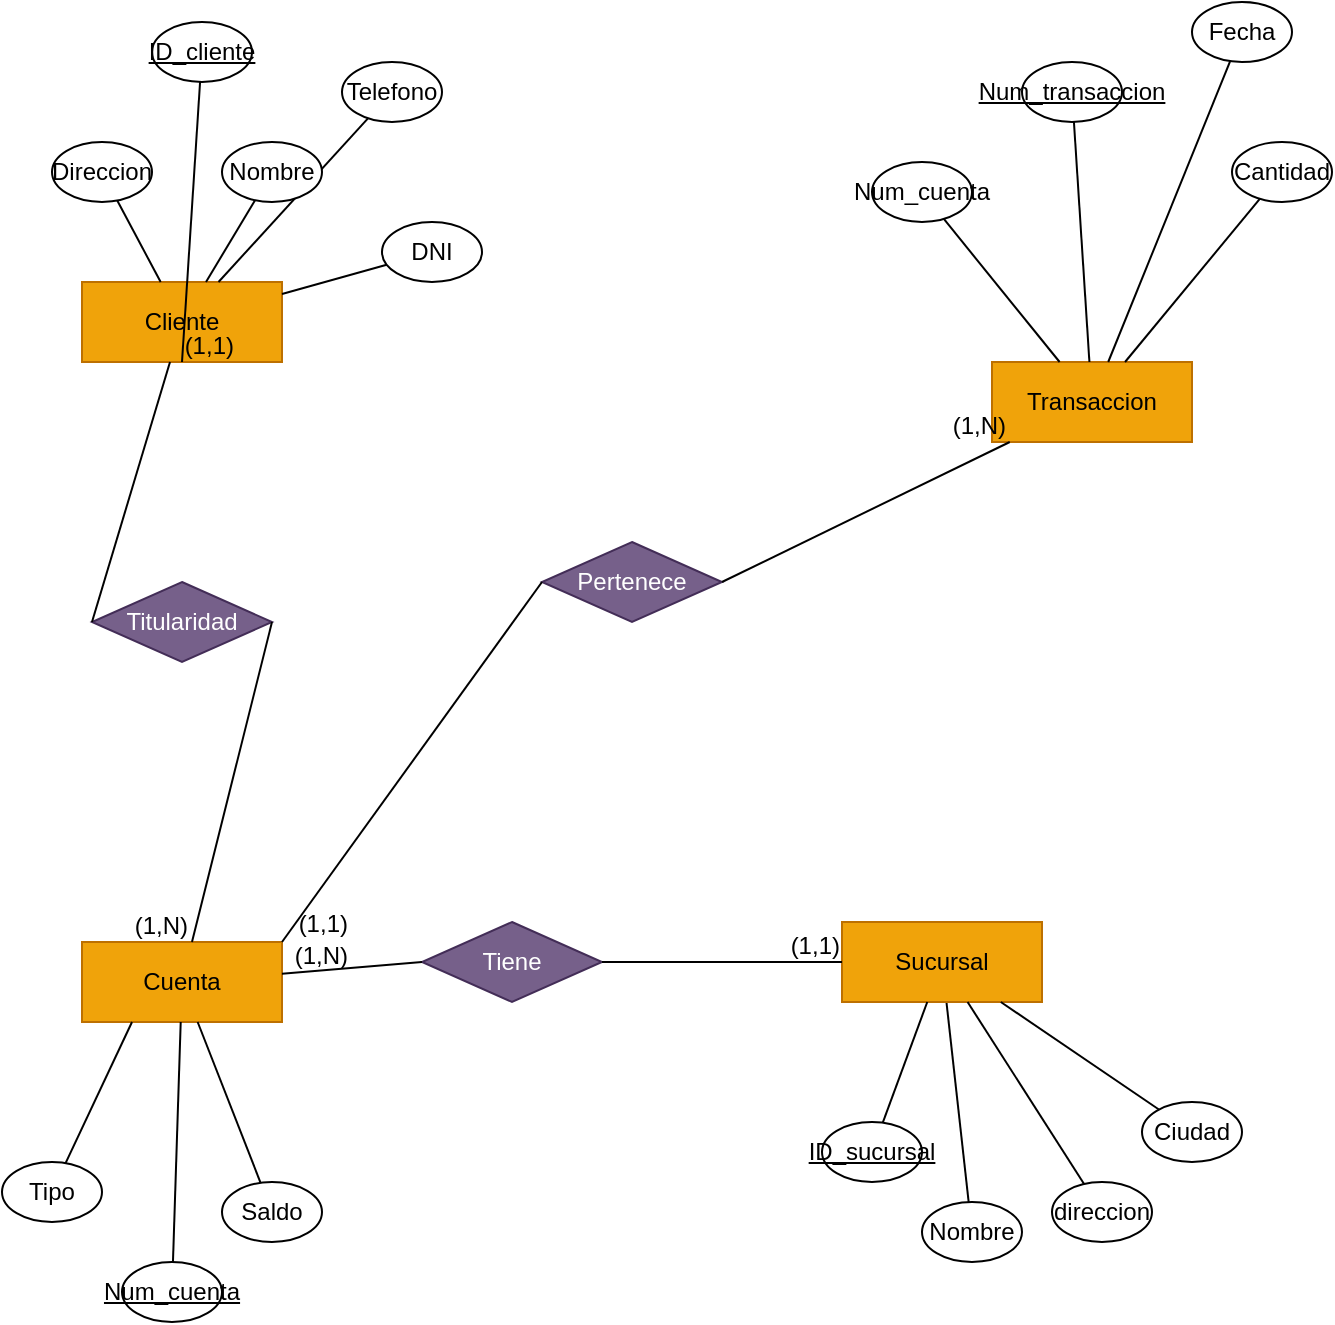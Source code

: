 <mxfile version="28.1.2">
  <diagram name="Page-1" id="WlCyCTKdxTPFhKwNwVEV">
    <mxGraphModel dx="487" dy="724" grid="1" gridSize="10" guides="1" tooltips="1" connect="1" arrows="1" fold="1" page="1" pageScale="1" pageWidth="850" pageHeight="1100" math="0" shadow="0">
      <root>
        <mxCell id="0" />
        <mxCell id="1" parent="0" />
        <mxCell id="s_enHsbSLCVRt0OUGtz8-1" value="Cliente" style="whiteSpace=wrap;html=1;align=center;fillColor=#f0a30a;strokeColor=#BD7000;fontColor=#000000;" vertex="1" parent="1">
          <mxGeometry x="50" y="140" width="100" height="40" as="geometry" />
        </mxCell>
        <mxCell id="s_enHsbSLCVRt0OUGtz8-2" value="Cuenta" style="whiteSpace=wrap;html=1;align=center;fillColor=#f0a30a;strokeColor=#BD7000;fontColor=#000000;" vertex="1" parent="1">
          <mxGeometry x="50" y="470" width="100" height="40" as="geometry" />
        </mxCell>
        <mxCell id="s_enHsbSLCVRt0OUGtz8-3" value="" style="endArrow=none;html=1;rounded=0;exitX=0.5;exitY=1;exitDx=0;exitDy=0;" edge="1" target="s_enHsbSLCVRt0OUGtz8-4" parent="1" source="s_enHsbSLCVRt0OUGtz8-1">
          <mxGeometry relative="1" as="geometry">
            <mxPoint x="67.5" y="35" as="sourcePoint" />
            <mxPoint x="127.5" y="35" as="targetPoint" />
          </mxGeometry>
        </mxCell>
        <mxCell id="s_enHsbSLCVRt0OUGtz8-4" value="&lt;u&gt;ID_cliente&lt;/u&gt;" style="ellipse;whiteSpace=wrap;html=1;align=center;" vertex="1" parent="1">
          <mxGeometry x="85" y="10" width="50" height="30" as="geometry" />
        </mxCell>
        <mxCell id="s_enHsbSLCVRt0OUGtz8-6" value="" style="endArrow=none;html=1;rounded=0;" edge="1" target="s_enHsbSLCVRt0OUGtz8-7" parent="1" source="s_enHsbSLCVRt0OUGtz8-2">
          <mxGeometry relative="1" as="geometry">
            <mxPoint x="50" y="595" as="sourcePoint" />
            <mxPoint x="110" y="595" as="targetPoint" />
          </mxGeometry>
        </mxCell>
        <mxCell id="s_enHsbSLCVRt0OUGtz8-7" value="&lt;u&gt;Num_cuenta&lt;/u&gt;" style="ellipse;whiteSpace=wrap;html=1;align=center;" vertex="1" parent="1">
          <mxGeometry x="70" y="630" width="50" height="30" as="geometry" />
        </mxCell>
        <mxCell id="s_enHsbSLCVRt0OUGtz8-8" value="" style="endArrow=none;html=1;rounded=0;" edge="1" target="s_enHsbSLCVRt0OUGtz8-9" parent="1" source="s_enHsbSLCVRt0OUGtz8-1">
          <mxGeometry relative="1" as="geometry">
            <mxPoint x="190" y="355" as="sourcePoint" />
            <mxPoint x="250" y="355" as="targetPoint" />
          </mxGeometry>
        </mxCell>
        <mxCell id="s_enHsbSLCVRt0OUGtz8-9" value="Telefono" style="ellipse;whiteSpace=wrap;html=1;align=center;" vertex="1" parent="1">
          <mxGeometry x="180" y="30" width="50" height="30" as="geometry" />
        </mxCell>
        <mxCell id="s_enHsbSLCVRt0OUGtz8-10" value="" style="endArrow=none;html=1;rounded=0;" edge="1" target="s_enHsbSLCVRt0OUGtz8-11" parent="1" source="s_enHsbSLCVRt0OUGtz8-1">
          <mxGeometry relative="1" as="geometry">
            <mxPoint x="190" y="355" as="sourcePoint" />
            <mxPoint x="250" y="355" as="targetPoint" />
          </mxGeometry>
        </mxCell>
        <mxCell id="s_enHsbSLCVRt0OUGtz8-11" value="Direccion" style="ellipse;whiteSpace=wrap;html=1;align=center;" vertex="1" parent="1">
          <mxGeometry x="35" y="70" width="50" height="30" as="geometry" />
        </mxCell>
        <mxCell id="s_enHsbSLCVRt0OUGtz8-12" value="" style="endArrow=none;html=1;rounded=0;" edge="1" target="s_enHsbSLCVRt0OUGtz8-13" parent="1" source="s_enHsbSLCVRt0OUGtz8-1">
          <mxGeometry relative="1" as="geometry">
            <mxPoint x="190" y="355" as="sourcePoint" />
            <mxPoint x="250" y="355" as="targetPoint" />
          </mxGeometry>
        </mxCell>
        <mxCell id="s_enHsbSLCVRt0OUGtz8-13" value="Nombre" style="ellipse;whiteSpace=wrap;html=1;align=center;" vertex="1" parent="1">
          <mxGeometry x="120" y="70" width="50" height="30" as="geometry" />
        </mxCell>
        <mxCell id="s_enHsbSLCVRt0OUGtz8-14" value="" style="endArrow=none;html=1;rounded=0;" edge="1" target="s_enHsbSLCVRt0OUGtz8-15" parent="1" source="s_enHsbSLCVRt0OUGtz8-1">
          <mxGeometry relative="1" as="geometry">
            <mxPoint x="190" y="355" as="sourcePoint" />
            <mxPoint x="250" y="355" as="targetPoint" />
          </mxGeometry>
        </mxCell>
        <mxCell id="s_enHsbSLCVRt0OUGtz8-15" value="DNI" style="ellipse;whiteSpace=wrap;html=1;align=center;" vertex="1" parent="1">
          <mxGeometry x="200" y="110" width="50" height="30" as="geometry" />
        </mxCell>
        <mxCell id="s_enHsbSLCVRt0OUGtz8-16" value="" style="endArrow=none;html=1;rounded=0;" edge="1" target="s_enHsbSLCVRt0OUGtz8-17" parent="1" source="s_enHsbSLCVRt0OUGtz8-22">
          <mxGeometry relative="1" as="geometry">
            <mxPoint x="350" y="335" as="sourcePoint" />
            <mxPoint x="410" y="335" as="targetPoint" />
          </mxGeometry>
        </mxCell>
        <mxCell id="s_enHsbSLCVRt0OUGtz8-17" value="Nombre" style="ellipse;whiteSpace=wrap;html=1;align=center;" vertex="1" parent="1">
          <mxGeometry x="470" y="600" width="50" height="30" as="geometry" />
        </mxCell>
        <mxCell id="s_enHsbSLCVRt0OUGtz8-18" value="" style="endArrow=none;html=1;rounded=0;exitX=0.25;exitY=1;exitDx=0;exitDy=0;" edge="1" target="s_enHsbSLCVRt0OUGtz8-19" parent="1" source="s_enHsbSLCVRt0OUGtz8-2">
          <mxGeometry relative="1" as="geometry">
            <mxPoint x="190" y="355" as="sourcePoint" />
            <mxPoint x="250" y="355" as="targetPoint" />
          </mxGeometry>
        </mxCell>
        <mxCell id="s_enHsbSLCVRt0OUGtz8-19" value="Tipo" style="ellipse;whiteSpace=wrap;html=1;align=center;" vertex="1" parent="1">
          <mxGeometry x="10" y="580" width="50" height="30" as="geometry" />
        </mxCell>
        <mxCell id="s_enHsbSLCVRt0OUGtz8-20" value="" style="endArrow=none;html=1;rounded=0;" edge="1" target="s_enHsbSLCVRt0OUGtz8-21" parent="1" source="s_enHsbSLCVRt0OUGtz8-2">
          <mxGeometry relative="1" as="geometry">
            <mxPoint x="190" y="355" as="sourcePoint" />
            <mxPoint x="250" y="355" as="targetPoint" />
          </mxGeometry>
        </mxCell>
        <mxCell id="s_enHsbSLCVRt0OUGtz8-21" value="Saldo" style="ellipse;whiteSpace=wrap;html=1;align=center;" vertex="1" parent="1">
          <mxGeometry x="120" y="590" width="50" height="30" as="geometry" />
        </mxCell>
        <mxCell id="s_enHsbSLCVRt0OUGtz8-22" value="Sucursal" style="whiteSpace=wrap;html=1;align=center;fillColor=#f0a30a;strokeColor=#BD7000;fontColor=#000000;" vertex="1" parent="1">
          <mxGeometry x="430" y="460" width="100" height="40" as="geometry" />
        </mxCell>
        <mxCell id="s_enHsbSLCVRt0OUGtz8-23" value="" style="endArrow=none;html=1;rounded=0;" edge="1" target="s_enHsbSLCVRt0OUGtz8-24" parent="1" source="s_enHsbSLCVRt0OUGtz8-22">
          <mxGeometry relative="1" as="geometry">
            <mxPoint x="385" y="575" as="sourcePoint" />
            <mxPoint x="445" y="575" as="targetPoint" />
          </mxGeometry>
        </mxCell>
        <mxCell id="s_enHsbSLCVRt0OUGtz8-24" value="&lt;u&gt;ID_sucursal&lt;/u&gt;" style="ellipse;whiteSpace=wrap;html=1;align=center;" vertex="1" parent="1">
          <mxGeometry x="420" y="560" width="50" height="30" as="geometry" />
        </mxCell>
        <mxCell id="s_enHsbSLCVRt0OUGtz8-25" value="" style="endArrow=none;html=1;rounded=0;" edge="1" target="s_enHsbSLCVRt0OUGtz8-26" parent="1" source="s_enHsbSLCVRt0OUGtz8-22">
          <mxGeometry relative="1" as="geometry">
            <mxPoint x="350" y="335" as="sourcePoint" />
            <mxPoint x="410" y="335" as="targetPoint" />
          </mxGeometry>
        </mxCell>
        <mxCell id="s_enHsbSLCVRt0OUGtz8-26" value="Ciudad" style="ellipse;whiteSpace=wrap;html=1;align=center;" vertex="1" parent="1">
          <mxGeometry x="580" y="550" width="50" height="30" as="geometry" />
        </mxCell>
        <mxCell id="s_enHsbSLCVRt0OUGtz8-27" value="" style="endArrow=none;html=1;rounded=0;" edge="1" target="s_enHsbSLCVRt0OUGtz8-28" parent="1" source="s_enHsbSLCVRt0OUGtz8-22">
          <mxGeometry relative="1" as="geometry">
            <mxPoint x="540" y="595" as="sourcePoint" />
            <mxPoint x="600" y="595" as="targetPoint" />
          </mxGeometry>
        </mxCell>
        <mxCell id="s_enHsbSLCVRt0OUGtz8-28" value="direccion" style="ellipse;whiteSpace=wrap;html=1;align=center;" vertex="1" parent="1">
          <mxGeometry x="535" y="590" width="50" height="30" as="geometry" />
        </mxCell>
        <mxCell id="s_enHsbSLCVRt0OUGtz8-29" value="Transaccion" style="whiteSpace=wrap;html=1;align=center;fillColor=#f0a30a;strokeColor=#BD7000;fontColor=#000000;" vertex="1" parent="1">
          <mxGeometry x="505" y="180" width="100" height="40" as="geometry" />
        </mxCell>
        <mxCell id="s_enHsbSLCVRt0OUGtz8-30" value="" style="endArrow=none;html=1;rounded=0;" edge="1" target="s_enHsbSLCVRt0OUGtz8-31" parent="1" source="s_enHsbSLCVRt0OUGtz8-29">
          <mxGeometry relative="1" as="geometry">
            <mxPoint x="390" y="245" as="sourcePoint" />
            <mxPoint x="450" y="245" as="targetPoint" />
          </mxGeometry>
        </mxCell>
        <mxCell id="s_enHsbSLCVRt0OUGtz8-31" value="&lt;u&gt;Num_transaccion&lt;/u&gt;" style="ellipse;whiteSpace=wrap;html=1;align=center;" vertex="1" parent="1">
          <mxGeometry x="520" y="30" width="50" height="30" as="geometry" />
        </mxCell>
        <mxCell id="s_enHsbSLCVRt0OUGtz8-32" value="" style="endArrow=none;html=1;rounded=0;" edge="1" target="s_enHsbSLCVRt0OUGtz8-33" parent="1" source="s_enHsbSLCVRt0OUGtz8-29">
          <mxGeometry relative="1" as="geometry">
            <mxPoint x="435" y="335" as="sourcePoint" />
            <mxPoint x="495" y="335" as="targetPoint" />
          </mxGeometry>
        </mxCell>
        <mxCell id="s_enHsbSLCVRt0OUGtz8-33" value="Fecha" style="ellipse;whiteSpace=wrap;html=1;align=center;" vertex="1" parent="1">
          <mxGeometry x="605" width="50" height="30" as="geometry" />
        </mxCell>
        <mxCell id="s_enHsbSLCVRt0OUGtz8-34" value="" style="endArrow=none;html=1;rounded=0;" edge="1" target="s_enHsbSLCVRt0OUGtz8-35" parent="1" source="s_enHsbSLCVRt0OUGtz8-29">
          <mxGeometry relative="1" as="geometry">
            <mxPoint x="435" y="335" as="sourcePoint" />
            <mxPoint x="495" y="335" as="targetPoint" />
          </mxGeometry>
        </mxCell>
        <mxCell id="s_enHsbSLCVRt0OUGtz8-35" value="Cantidad" style="ellipse;whiteSpace=wrap;html=1;align=center;" vertex="1" parent="1">
          <mxGeometry x="625" y="70" width="50" height="30" as="geometry" />
        </mxCell>
        <mxCell id="s_enHsbSLCVRt0OUGtz8-36" value="" style="endArrow=none;html=1;rounded=0;" edge="1" target="s_enHsbSLCVRt0OUGtz8-37" parent="1" source="s_enHsbSLCVRt0OUGtz8-29">
          <mxGeometry relative="1" as="geometry">
            <mxPoint x="435" y="335" as="sourcePoint" />
            <mxPoint x="495" y="335" as="targetPoint" />
          </mxGeometry>
        </mxCell>
        <mxCell id="s_enHsbSLCVRt0OUGtz8-37" value="Num_cuenta" style="ellipse;whiteSpace=wrap;html=1;align=center;" vertex="1" parent="1">
          <mxGeometry x="445" y="80" width="50" height="30" as="geometry" />
        </mxCell>
        <mxCell id="s_enHsbSLCVRt0OUGtz8-38" value="Titularidad" style="shape=rhombus;perimeter=rhombusPerimeter;whiteSpace=wrap;html=1;align=center;fillColor=#76608a;fontColor=#ffffff;strokeColor=#432D57;" vertex="1" parent="1">
          <mxGeometry x="55" y="290" width="90" height="40" as="geometry" />
        </mxCell>
        <mxCell id="s_enHsbSLCVRt0OUGtz8-39" value="" style="endArrow=none;html=1;rounded=0;exitX=0;exitY=0.5;exitDx=0;exitDy=0;" edge="1" source="s_enHsbSLCVRt0OUGtz8-38" parent="1" target="s_enHsbSLCVRt0OUGtz8-1">
          <mxGeometry relative="1" as="geometry">
            <mxPoint x="277" y="340" as="sourcePoint" />
            <mxPoint x="230" y="370" as="targetPoint" />
          </mxGeometry>
        </mxCell>
        <mxCell id="s_enHsbSLCVRt0OUGtz8-40" value="(1,1)" style="resizable=0;html=1;whiteSpace=wrap;align=right;verticalAlign=bottom;" connectable="0" vertex="1" parent="s_enHsbSLCVRt0OUGtz8-39">
          <mxGeometry x="1" relative="1" as="geometry">
            <mxPoint x="34" as="offset" />
          </mxGeometry>
        </mxCell>
        <mxCell id="s_enHsbSLCVRt0OUGtz8-41" value="" style="endArrow=none;html=1;rounded=0;exitX=1;exitY=0.5;exitDx=0;exitDy=0;" edge="1" source="s_enHsbSLCVRt0OUGtz8-38" parent="1" target="s_enHsbSLCVRt0OUGtz8-2">
          <mxGeometry relative="1" as="geometry">
            <mxPoint x="277" y="340" as="sourcePoint" />
            <mxPoint x="450" y="370" as="targetPoint" />
          </mxGeometry>
        </mxCell>
        <mxCell id="s_enHsbSLCVRt0OUGtz8-42" value="(1,N)" style="resizable=0;html=1;whiteSpace=wrap;align=right;verticalAlign=bottom;" connectable="0" vertex="1" parent="s_enHsbSLCVRt0OUGtz8-41">
          <mxGeometry x="1" relative="1" as="geometry">
            <mxPoint as="offset" />
          </mxGeometry>
        </mxCell>
        <mxCell id="s_enHsbSLCVRt0OUGtz8-43" value="Tiene" style="shape=rhombus;perimeter=rhombusPerimeter;whiteSpace=wrap;html=1;align=center;fillColor=#76608a;fontColor=#ffffff;strokeColor=#432D57;" vertex="1" parent="1">
          <mxGeometry x="220" y="460" width="90" height="40" as="geometry" />
        </mxCell>
        <mxCell id="s_enHsbSLCVRt0OUGtz8-44" value="" style="endArrow=none;html=1;rounded=0;exitX=0;exitY=0.5;exitDx=0;exitDy=0;" edge="1" source="s_enHsbSLCVRt0OUGtz8-43" parent="1" target="s_enHsbSLCVRt0OUGtz8-2">
          <mxGeometry relative="1" as="geometry">
            <mxPoint x="167" y="260" as="sourcePoint" />
            <mxPoint x="120" y="290" as="targetPoint" />
          </mxGeometry>
        </mxCell>
        <mxCell id="s_enHsbSLCVRt0OUGtz8-45" value="(1,N)" style="resizable=0;html=1;whiteSpace=wrap;align=right;verticalAlign=bottom;" connectable="0" vertex="1" parent="s_enHsbSLCVRt0OUGtz8-44">
          <mxGeometry x="1" relative="1" as="geometry">
            <mxPoint x="34" as="offset" />
          </mxGeometry>
        </mxCell>
        <mxCell id="s_enHsbSLCVRt0OUGtz8-46" value="" style="endArrow=none;html=1;rounded=0;exitX=1;exitY=0.5;exitDx=0;exitDy=0;" edge="1" source="s_enHsbSLCVRt0OUGtz8-43" parent="1" target="s_enHsbSLCVRt0OUGtz8-22">
          <mxGeometry relative="1" as="geometry">
            <mxPoint x="167" y="260" as="sourcePoint" />
            <mxPoint x="340" y="290" as="targetPoint" />
          </mxGeometry>
        </mxCell>
        <mxCell id="s_enHsbSLCVRt0OUGtz8-47" value="(1,1)" style="resizable=0;html=1;whiteSpace=wrap;align=right;verticalAlign=bottom;" connectable="0" vertex="1" parent="s_enHsbSLCVRt0OUGtz8-46">
          <mxGeometry x="1" relative="1" as="geometry">
            <mxPoint as="offset" />
          </mxGeometry>
        </mxCell>
        <mxCell id="s_enHsbSLCVRt0OUGtz8-58" value="Pertenece" style="shape=rhombus;perimeter=rhombusPerimeter;whiteSpace=wrap;html=1;align=center;fillColor=#76608a;fontColor=#ffffff;strokeColor=#432D57;" vertex="1" parent="1">
          <mxGeometry x="280" y="270" width="90" height="40" as="geometry" />
        </mxCell>
        <mxCell id="s_enHsbSLCVRt0OUGtz8-59" value="" style="endArrow=none;html=1;rounded=0;exitX=0;exitY=0.5;exitDx=0;exitDy=0;entryX=1;entryY=0;entryDx=0;entryDy=0;" edge="1" source="s_enHsbSLCVRt0OUGtz8-58" parent="1" target="s_enHsbSLCVRt0OUGtz8-2">
          <mxGeometry relative="1" as="geometry">
            <mxPoint x="257" y="260" as="sourcePoint" />
            <mxPoint x="210" y="290" as="targetPoint" />
          </mxGeometry>
        </mxCell>
        <mxCell id="s_enHsbSLCVRt0OUGtz8-60" value="(1,1)" style="resizable=0;html=1;whiteSpace=wrap;align=right;verticalAlign=bottom;" connectable="0" vertex="1" parent="s_enHsbSLCVRt0OUGtz8-59">
          <mxGeometry x="1" relative="1" as="geometry">
            <mxPoint x="34" as="offset" />
          </mxGeometry>
        </mxCell>
        <mxCell id="s_enHsbSLCVRt0OUGtz8-61" value="" style="endArrow=none;html=1;rounded=0;exitX=1;exitY=0.5;exitDx=0;exitDy=0;" edge="1" source="s_enHsbSLCVRt0OUGtz8-58" parent="1" target="s_enHsbSLCVRt0OUGtz8-29">
          <mxGeometry relative="1" as="geometry">
            <mxPoint x="257" y="260" as="sourcePoint" />
            <mxPoint x="430" y="290" as="targetPoint" />
          </mxGeometry>
        </mxCell>
        <mxCell id="s_enHsbSLCVRt0OUGtz8-62" value="(1,N)" style="resizable=0;html=1;whiteSpace=wrap;align=right;verticalAlign=bottom;" connectable="0" vertex="1" parent="s_enHsbSLCVRt0OUGtz8-61">
          <mxGeometry x="1" relative="1" as="geometry">
            <mxPoint as="offset" />
          </mxGeometry>
        </mxCell>
      </root>
    </mxGraphModel>
  </diagram>
</mxfile>
